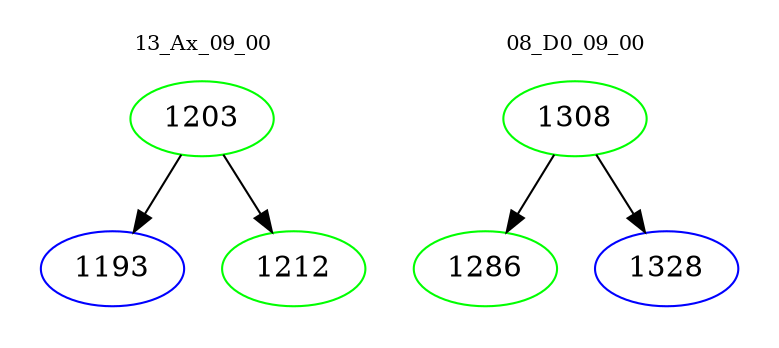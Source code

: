 digraph{
subgraph cluster_0 {
color = white
label = "13_Ax_09_00";
fontsize=10;
T0_1203 [label="1203", color="green"]
T0_1203 -> T0_1193 [color="black"]
T0_1193 [label="1193", color="blue"]
T0_1203 -> T0_1212 [color="black"]
T0_1212 [label="1212", color="green"]
}
subgraph cluster_1 {
color = white
label = "08_D0_09_00";
fontsize=10;
T1_1308 [label="1308", color="green"]
T1_1308 -> T1_1286 [color="black"]
T1_1286 [label="1286", color="green"]
T1_1308 -> T1_1328 [color="black"]
T1_1328 [label="1328", color="blue"]
}
}
